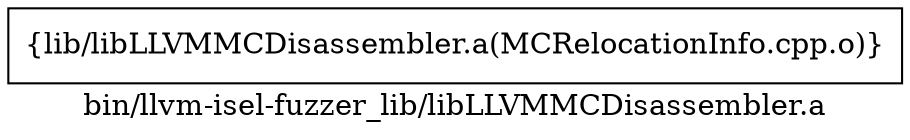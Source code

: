 digraph "bin/llvm-isel-fuzzer_lib/libLLVMMCDisassembler.a" {
	label="bin/llvm-isel-fuzzer_lib/libLLVMMCDisassembler.a";
	rankdir=LR;

	Node0x5597edc3ccf8 [shape=record,shape=box,group=0,label="{lib/libLLVMMCDisassembler.a(MCRelocationInfo.cpp.o)}"];
}
